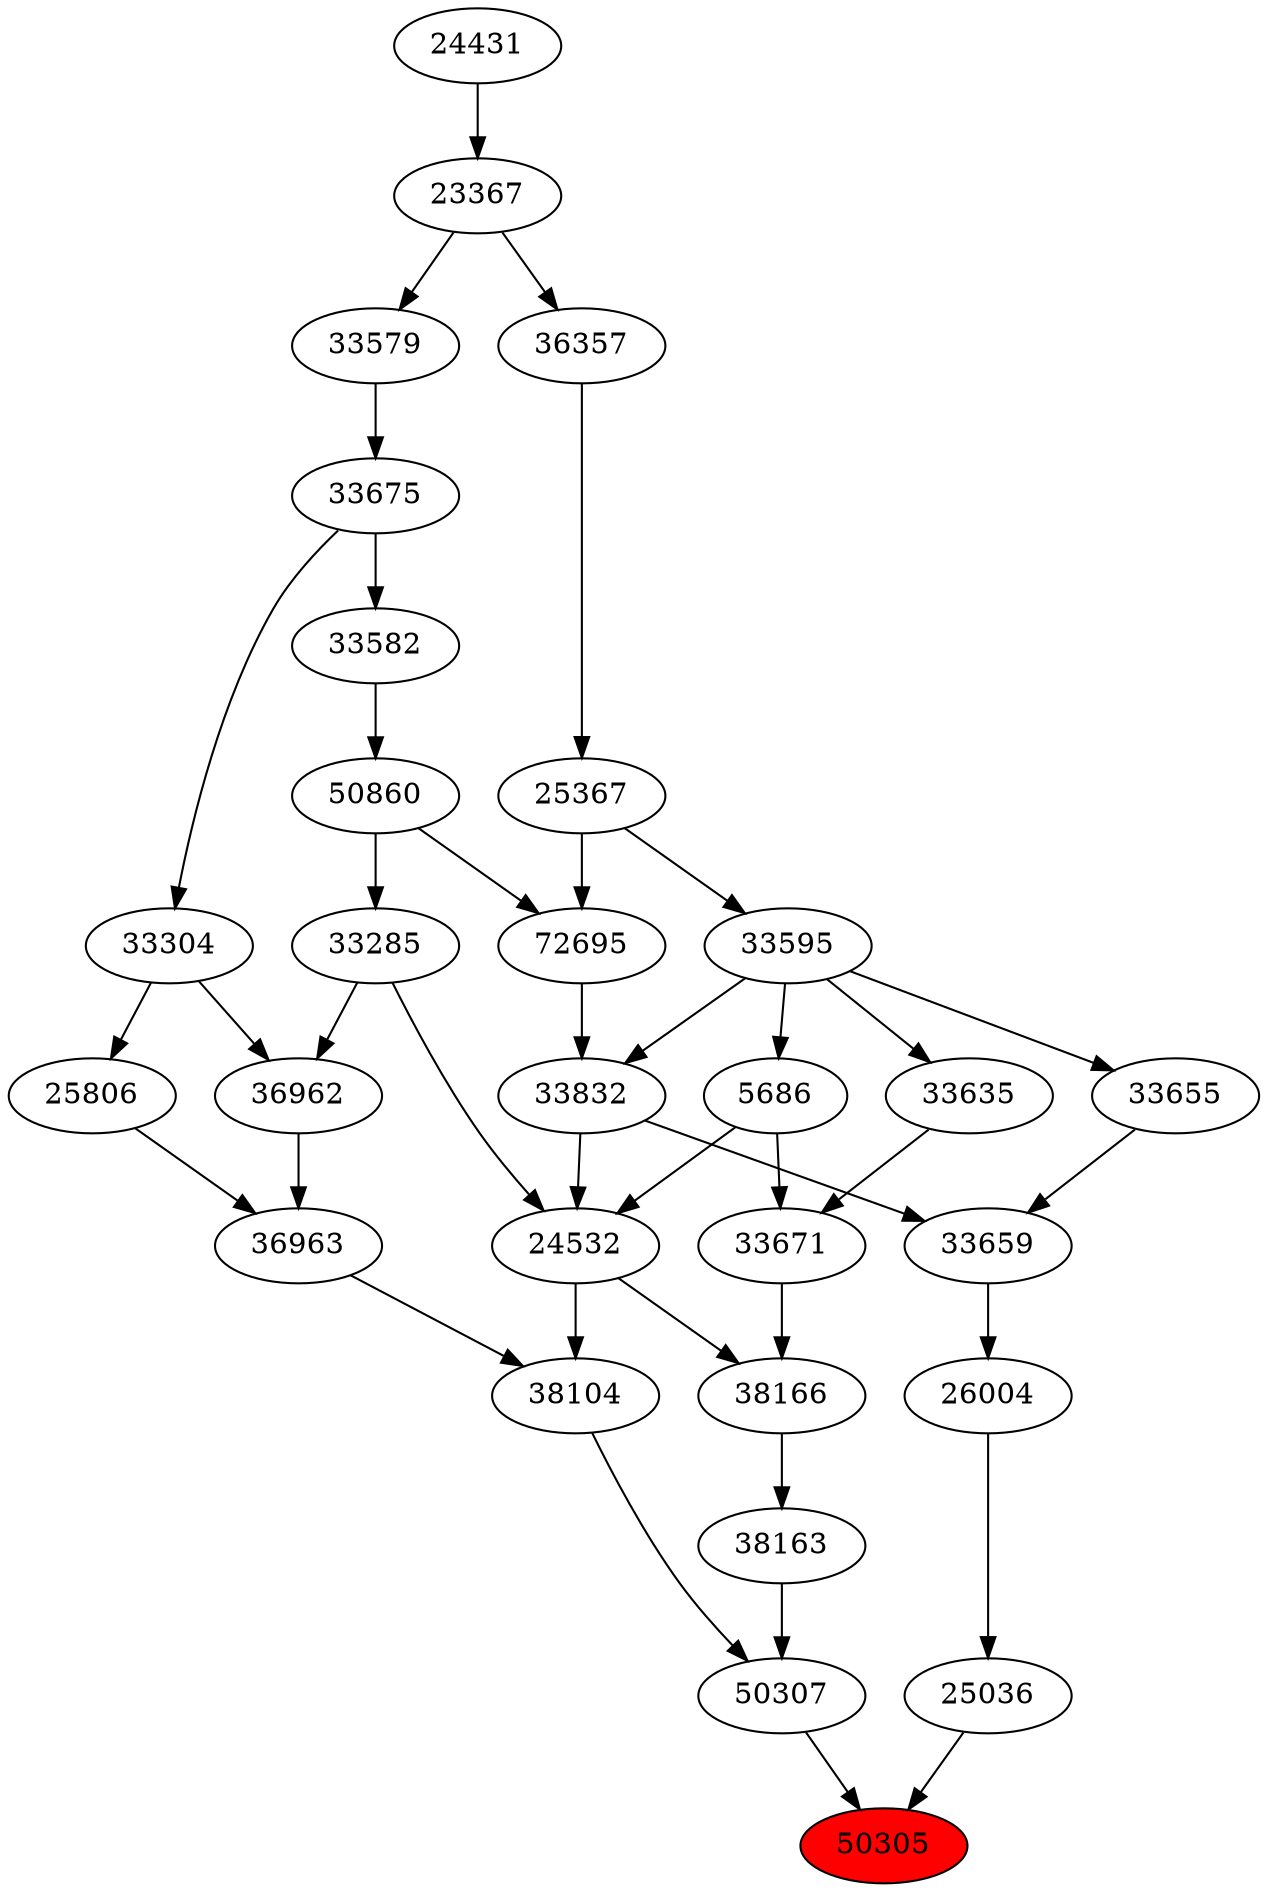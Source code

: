 strict digraph{ 
50305 [label="50305" fillcolor=red style=filled]
50307 -> 50305
25036 -> 50305
50307 [label="50307"]
38104 -> 50307
38163 -> 50307
25036 [label="25036"]
26004 -> 25036
38104 [label="38104"]
24532 -> 38104
36963 -> 38104
38163 [label="38163"]
38166 -> 38163
26004 [label="26004"]
33659 -> 26004
24532 [label="24532"]
33285 -> 24532
5686 -> 24532
33832 -> 24532
36963 [label="36963"]
36962 -> 36963
25806 -> 36963
38166 [label="38166"]
24532 -> 38166
33671 -> 38166
33659 [label="33659"]
33655 -> 33659
33832 -> 33659
33285 [label="33285"]
50860 -> 33285
5686 [label="5686"]
33595 -> 5686
33832 [label="33832"]
72695 -> 33832
33595 -> 33832
36962 [label="36962"]
33285 -> 36962
33304 -> 36962
25806 [label="25806"]
33304 -> 25806
33671 [label="33671"]
5686 -> 33671
33635 -> 33671
33655 [label="33655"]
33595 -> 33655
50860 [label="50860"]
33582 -> 50860
33595 [label="33595"]
25367 -> 33595
72695 [label="72695"]
50860 -> 72695
25367 -> 72695
33304 [label="33304"]
33675 -> 33304
33635 [label="33635"]
33595 -> 33635
33582 [label="33582"]
33675 -> 33582
25367 [label="25367"]
36357 -> 25367
33675 [label="33675"]
33579 -> 33675
36357 [label="36357"]
23367 -> 36357
33579 [label="33579"]
23367 -> 33579
23367 [label="23367"]
24431 -> 23367
24431 [label="24431"]
}